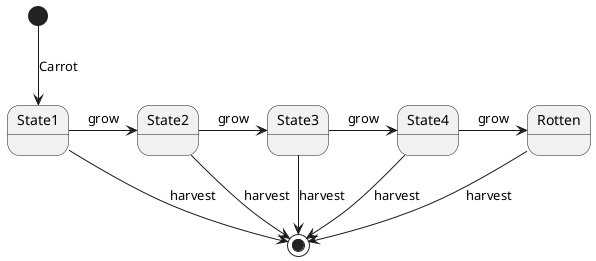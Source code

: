 @startuml

[*] --> State1 : Carrot
State1 --> [*] : harvest

State1 -> State2 : grow
State2 --> [*] : harvest

State2 -> State3 : grow
State3 --> [*] : harvest

State3 -> State4 : grow
State4 --> [*] : harvest

State4 -> Rotten : grow
Rotten --> [*] : harvest

@enduml
